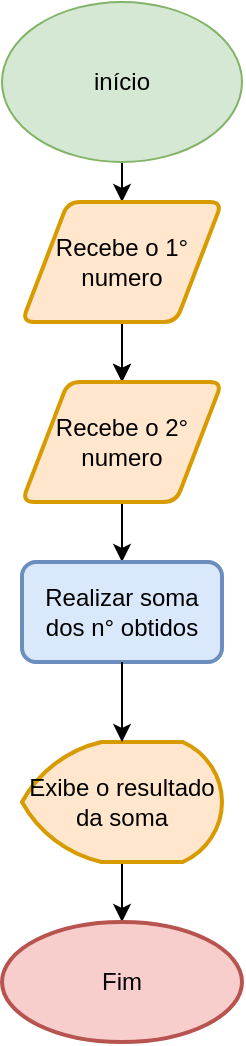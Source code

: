 <mxfile version="26.0.14" pages="4">
  <diagram name="Página-1" id="TaI11Co3SjsQFdDWkw0S">
    <mxGraphModel dx="1050" dy="574" grid="1" gridSize="10" guides="1" tooltips="1" connect="1" arrows="1" fold="1" page="1" pageScale="1" pageWidth="827" pageHeight="1169" math="0" shadow="0">
      <root>
        <mxCell id="0" />
        <mxCell id="1" parent="0" />
        <mxCell id="RQAkhsI0-Qx0IGG4ApZQ-5" style="edgeStyle=orthogonalEdgeStyle;rounded=0;orthogonalLoop=1;jettySize=auto;html=1;exitX=0.5;exitY=1;exitDx=0;exitDy=0;" edge="1" parent="1" source="RQAkhsI0-Qx0IGG4ApZQ-1" target="RQAkhsI0-Qx0IGG4ApZQ-2">
          <mxGeometry relative="1" as="geometry">
            <Array as="points" />
          </mxGeometry>
        </mxCell>
        <mxCell id="RQAkhsI0-Qx0IGG4ApZQ-1" value="início" style="ellipse;whiteSpace=wrap;html=1;fillColor=#d5e8d4;strokeColor=#82b366;" vertex="1" parent="1">
          <mxGeometry x="220" y="100" width="120" height="80" as="geometry" />
        </mxCell>
        <mxCell id="RQAkhsI0-Qx0IGG4ApZQ-4" style="edgeStyle=orthogonalEdgeStyle;rounded=0;orthogonalLoop=1;jettySize=auto;html=1;exitX=0.5;exitY=1;exitDx=0;exitDy=0;entryX=0.5;entryY=0;entryDx=0;entryDy=0;" edge="1" parent="1" source="RQAkhsI0-Qx0IGG4ApZQ-2" target="RQAkhsI0-Qx0IGG4ApZQ-3">
          <mxGeometry relative="1" as="geometry" />
        </mxCell>
        <mxCell id="RQAkhsI0-Qx0IGG4ApZQ-6" style="edgeStyle=orthogonalEdgeStyle;rounded=0;orthogonalLoop=1;jettySize=auto;html=1;" edge="1" parent="1" source="RQAkhsI0-Qx0IGG4ApZQ-2" target="RQAkhsI0-Qx0IGG4ApZQ-3">
          <mxGeometry relative="1" as="geometry" />
        </mxCell>
        <mxCell id="RQAkhsI0-Qx0IGG4ApZQ-2" value="Recebe o 1° numero" style="shape=parallelogram;html=1;strokeWidth=2;perimeter=parallelogramPerimeter;whiteSpace=wrap;rounded=1;arcSize=12;size=0.23;fillColor=#ffe6cc;strokeColor=#d79b00;" vertex="1" parent="1">
          <mxGeometry x="230" y="200" width="100" height="60" as="geometry" />
        </mxCell>
        <mxCell id="RQAkhsI0-Qx0IGG4ApZQ-8" style="edgeStyle=orthogonalEdgeStyle;rounded=0;orthogonalLoop=1;jettySize=auto;html=1;exitX=0.5;exitY=1;exitDx=0;exitDy=0;entryX=0.5;entryY=0;entryDx=0;entryDy=0;" edge="1" parent="1" source="RQAkhsI0-Qx0IGG4ApZQ-3" target="RQAkhsI0-Qx0IGG4ApZQ-7">
          <mxGeometry relative="1" as="geometry" />
        </mxCell>
        <mxCell id="RQAkhsI0-Qx0IGG4ApZQ-3" value="Recebe o 2° numero" style="shape=parallelogram;html=1;strokeWidth=2;perimeter=parallelogramPerimeter;whiteSpace=wrap;rounded=1;arcSize=12;size=0.23;fillColor=#ffe6cc;strokeColor=#d79b00;" vertex="1" parent="1">
          <mxGeometry x="230" y="290" width="100" height="60" as="geometry" />
        </mxCell>
        <mxCell id="RQAkhsI0-Qx0IGG4ApZQ-7" value="Realizar soma dos n° obtidos" style="rounded=1;whiteSpace=wrap;html=1;absoluteArcSize=1;arcSize=14;strokeWidth=2;fillColor=#dae8fc;strokeColor=#6c8ebf;" vertex="1" parent="1">
          <mxGeometry x="230" y="380" width="100" height="50" as="geometry" />
        </mxCell>
        <mxCell id="RQAkhsI0-Qx0IGG4ApZQ-12" style="edgeStyle=orthogonalEdgeStyle;rounded=0;orthogonalLoop=1;jettySize=auto;html=1;exitX=0.5;exitY=1;exitDx=0;exitDy=0;exitPerimeter=0;" edge="1" parent="1" source="RQAkhsI0-Qx0IGG4ApZQ-9" target="RQAkhsI0-Qx0IGG4ApZQ-11">
          <mxGeometry relative="1" as="geometry" />
        </mxCell>
        <mxCell id="RQAkhsI0-Qx0IGG4ApZQ-9" value="Exibe o resultado da soma" style="strokeWidth=2;html=1;shape=mxgraph.flowchart.display;whiteSpace=wrap;fillColor=#ffe6cc;strokeColor=#d79b00;" vertex="1" parent="1">
          <mxGeometry x="230" y="470" width="100" height="60" as="geometry" />
        </mxCell>
        <mxCell id="RQAkhsI0-Qx0IGG4ApZQ-10" style="edgeStyle=orthogonalEdgeStyle;rounded=0;orthogonalLoop=1;jettySize=auto;html=1;exitX=0.5;exitY=1;exitDx=0;exitDy=0;entryX=0.5;entryY=0;entryDx=0;entryDy=0;entryPerimeter=0;" edge="1" parent="1" source="RQAkhsI0-Qx0IGG4ApZQ-7" target="RQAkhsI0-Qx0IGG4ApZQ-9">
          <mxGeometry relative="1" as="geometry" />
        </mxCell>
        <mxCell id="RQAkhsI0-Qx0IGG4ApZQ-11" value="Fim" style="strokeWidth=2;html=1;shape=mxgraph.flowchart.start_1;whiteSpace=wrap;fillColor=#f8cecc;strokeColor=#b85450;" vertex="1" parent="1">
          <mxGeometry x="220" y="560" width="120" height="60" as="geometry" />
        </mxCell>
      </root>
    </mxGraphModel>
  </diagram>
  <diagram id="i2djb1S3AocI9PZ9tpR0" name="Página-2">
    <mxGraphModel dx="1050" dy="574" grid="1" gridSize="10" guides="1" tooltips="1" connect="1" arrows="1" fold="1" page="1" pageScale="1" pageWidth="827" pageHeight="1169" math="0" shadow="0">
      <root>
        <mxCell id="0" />
        <mxCell id="1" parent="0" />
        <mxCell id="5oAMcG4v_PDFgeQik5Qv-3" style="edgeStyle=orthogonalEdgeStyle;rounded=0;orthogonalLoop=1;jettySize=auto;html=1;exitX=0.5;exitY=1;exitDx=0;exitDy=0;exitPerimeter=0;entryX=0.5;entryY=0;entryDx=0;entryDy=0;" edge="1" parent="1" source="QSSfYTuP0AgkWYYQqviw-1" target="5oAMcG4v_PDFgeQik5Qv-1">
          <mxGeometry relative="1" as="geometry" />
        </mxCell>
        <mxCell id="QSSfYTuP0AgkWYYQqviw-1" value="Início" style="strokeWidth=2;html=1;shape=mxgraph.flowchart.start_1;whiteSpace=wrap;fillColor=#d5e8d4;strokeColor=#82b366;" vertex="1" parent="1">
          <mxGeometry x="364" y="150" width="100" height="60" as="geometry" />
        </mxCell>
        <mxCell id="5oAMcG4v_PDFgeQik5Qv-4" value="" style="edgeStyle=orthogonalEdgeStyle;rounded=0;orthogonalLoop=1;jettySize=auto;html=1;" edge="1" parent="1" source="5oAMcG4v_PDFgeQik5Qv-1" target="5oAMcG4v_PDFgeQik5Qv-2">
          <mxGeometry relative="1" as="geometry" />
        </mxCell>
        <mxCell id="5oAMcG4v_PDFgeQik5Qv-1" value="Obtenha a base" style="shape=parallelogram;html=1;strokeWidth=2;perimeter=parallelogramPerimeter;whiteSpace=wrap;rounded=1;arcSize=12;size=0.23;fillColor=#ffe6cc;strokeColor=#d79b00;" vertex="1" parent="1">
          <mxGeometry x="364" y="250" width="106" height="70" as="geometry" />
        </mxCell>
        <mxCell id="1Sdaf6b2tYfZoiBSpnTJ-1" value="" style="edgeStyle=orthogonalEdgeStyle;rounded=0;orthogonalLoop=1;jettySize=auto;html=1;" edge="1" parent="1" source="5oAMcG4v_PDFgeQik5Qv-2" target="m7vCpeLMC_COT6AnyUTQ-1">
          <mxGeometry relative="1" as="geometry" />
        </mxCell>
        <mxCell id="5oAMcG4v_PDFgeQik5Qv-2" value="Obtenha a altura" style="shape=parallelogram;html=1;strokeWidth=2;perimeter=parallelogramPerimeter;whiteSpace=wrap;rounded=1;arcSize=12;size=0.23;fillColor=#ffe6cc;strokeColor=#d79b00;" vertex="1" parent="1">
          <mxGeometry x="361" y="370" width="106" height="70" as="geometry" />
        </mxCell>
        <mxCell id="QVKHc5tfvNcm84nUr_KZ-2" value="" style="edgeStyle=orthogonalEdgeStyle;rounded=0;orthogonalLoop=1;jettySize=auto;html=1;" edge="1" parent="1" source="m7vCpeLMC_COT6AnyUTQ-1" target="QVKHc5tfvNcm84nUr_KZ-1">
          <mxGeometry relative="1" as="geometry" />
        </mxCell>
        <mxCell id="m7vCpeLMC_COT6AnyUTQ-1" value="Realizar os calculos" style="rounded=1;whiteSpace=wrap;html=1;absoluteArcSize=1;arcSize=14;strokeWidth=2;fillColor=#dae8fc;strokeColor=#6c8ebf;" vertex="1" parent="1">
          <mxGeometry x="364" y="480" width="100" height="50" as="geometry" />
        </mxCell>
        <mxCell id="Ma89ftJIJutscbflMlO6-2" value="" style="edgeStyle=orthogonalEdgeStyle;rounded=0;orthogonalLoop=1;jettySize=auto;html=1;" edge="1" parent="1" source="QVKHc5tfvNcm84nUr_KZ-1" target="Ma89ftJIJutscbflMlO6-1">
          <mxGeometry relative="1" as="geometry" />
        </mxCell>
        <mxCell id="QVKHc5tfvNcm84nUr_KZ-1" value="exiba o resultado" style="strokeWidth=2;html=1;shape=mxgraph.flowchart.display;whiteSpace=wrap;fillColor=#ffe6cc;strokeColor=#d79b00;" vertex="1" parent="1">
          <mxGeometry x="364" y="560" width="100" height="60" as="geometry" />
        </mxCell>
        <mxCell id="Ma89ftJIJutscbflMlO6-1" value="Fim" style="strokeWidth=2;html=1;shape=mxgraph.flowchart.start_1;whiteSpace=wrap;fillColor=#f8cecc;strokeColor=#b85450;" vertex="1" parent="1">
          <mxGeometry x="364" y="650" width="100" height="60" as="geometry" />
        </mxCell>
      </root>
    </mxGraphModel>
  </diagram>
  <diagram id="E2kLCmXmbOT1ZnlEsWfg" name="Página-3">
    <mxGraphModel dx="1050" dy="574" grid="1" gridSize="10" guides="1" tooltips="1" connect="1" arrows="1" fold="1" page="1" pageScale="1" pageWidth="827" pageHeight="1169" math="0" shadow="0">
      <root>
        <mxCell id="0" />
        <mxCell id="1" parent="0" />
        <mxCell id="UoujrgN7sC0ODliCeehT-1" style="edgeStyle=orthogonalEdgeStyle;rounded=0;orthogonalLoop=1;jettySize=auto;html=1;exitX=0.5;exitY=1;exitDx=0;exitDy=0;" edge="1" parent="1" source="UoujrgN7sC0ODliCeehT-2" target="UoujrgN7sC0ODliCeehT-5">
          <mxGeometry relative="1" as="geometry">
            <Array as="points" />
          </mxGeometry>
        </mxCell>
        <mxCell id="UoujrgN7sC0ODliCeehT-2" value="início" style="ellipse;whiteSpace=wrap;html=1;fillColor=#d5e8d4;strokeColor=#82b366;" vertex="1" parent="1">
          <mxGeometry x="370" y="60" width="120" height="80" as="geometry" />
        </mxCell>
        <mxCell id="UoujrgN7sC0ODliCeehT-4" style="edgeStyle=orthogonalEdgeStyle;rounded=0;orthogonalLoop=1;jettySize=auto;html=1;entryX=0.5;entryY=0;entryDx=0;entryDy=0;" edge="1" parent="1" source="UoujrgN7sC0ODliCeehT-5" target="UoujrgN7sC0ODliCeehT-13">
          <mxGeometry relative="1" as="geometry">
            <mxPoint x="430" y="250" as="targetPoint" />
          </mxGeometry>
        </mxCell>
        <mxCell id="UoujrgN7sC0ODliCeehT-5" value="obtenha um numero" style="shape=parallelogram;html=1;strokeWidth=2;perimeter=parallelogramPerimeter;whiteSpace=wrap;rounded=1;arcSize=12;size=0.23;fillColor=#ffe6cc;strokeColor=#d79b00;" vertex="1" parent="1">
          <mxGeometry x="380" y="160" width="100" height="60" as="geometry" />
        </mxCell>
        <mxCell id="UoujrgN7sC0ODliCeehT-17" value="" style="edgeStyle=orthogonalEdgeStyle;rounded=0;orthogonalLoop=1;jettySize=auto;html=1;" edge="1" parent="1" source="UoujrgN7sC0ODliCeehT-13" target="UoujrgN7sC0ODliCeehT-16">
          <mxGeometry relative="1" as="geometry" />
        </mxCell>
        <mxCell id="UoujrgN7sC0ODliCeehT-13" value="calcule o dobro" style="rounded=1;whiteSpace=wrap;html=1;absoluteArcSize=1;arcSize=14;strokeWidth=2;fillColor=#dae8fc;strokeColor=#6c8ebf;" vertex="1" parent="1">
          <mxGeometry x="380" y="270" width="100" height="50" as="geometry" />
        </mxCell>
        <mxCell id="UoujrgN7sC0ODliCeehT-19" style="edgeStyle=orthogonalEdgeStyle;rounded=0;orthogonalLoop=1;jettySize=auto;html=1;" edge="1" parent="1" source="UoujrgN7sC0ODliCeehT-16" target="UoujrgN7sC0ODliCeehT-18">
          <mxGeometry relative="1" as="geometry" />
        </mxCell>
        <mxCell id="UoujrgN7sC0ODliCeehT-16" value="calcule a metade do numero" style="rounded=1;whiteSpace=wrap;html=1;absoluteArcSize=1;arcSize=14;strokeWidth=2;fillColor=#dae8fc;strokeColor=#6c8ebf;" vertex="1" parent="1">
          <mxGeometry x="380" y="350" width="100" height="50" as="geometry" />
        </mxCell>
        <mxCell id="UoujrgN7sC0ODliCeehT-21" value="" style="edgeStyle=orthogonalEdgeStyle;rounded=0;orthogonalLoop=1;jettySize=auto;html=1;" edge="1" parent="1" source="UoujrgN7sC0ODliCeehT-18" target="UoujrgN7sC0ODliCeehT-20">
          <mxGeometry relative="1" as="geometry" />
        </mxCell>
        <mxCell id="UoujrgN7sC0ODliCeehT-18" value="exiba o dobro" style="strokeWidth=2;html=1;shape=mxgraph.flowchart.display;whiteSpace=wrap;fillColor=#fff2cc;strokeColor=#d6b656;" vertex="1" parent="1">
          <mxGeometry x="380" y="450" width="100" height="60" as="geometry" />
        </mxCell>
        <mxCell id="UoujrgN7sC0ODliCeehT-24" value="" style="edgeStyle=orthogonalEdgeStyle;rounded=0;orthogonalLoop=1;jettySize=auto;html=1;" edge="1" parent="1" source="UoujrgN7sC0ODliCeehT-20" target="UoujrgN7sC0ODliCeehT-23">
          <mxGeometry relative="1" as="geometry" />
        </mxCell>
        <mxCell id="UoujrgN7sC0ODliCeehT-20" value="exiba a metade" style="strokeWidth=2;html=1;shape=mxgraph.flowchart.display;whiteSpace=wrap;fillColor=#fff2cc;strokeColor=#d6b656;" vertex="1" parent="1">
          <mxGeometry x="380" y="540" width="100" height="60" as="geometry" />
        </mxCell>
        <mxCell id="UoujrgN7sC0ODliCeehT-22" style="edgeStyle=orthogonalEdgeStyle;rounded=0;orthogonalLoop=1;jettySize=auto;html=1;exitX=0.5;exitY=0;exitDx=0;exitDy=0;entryX=0.5;entryY=0.2;entryDx=0;entryDy=0;entryPerimeter=0;fillColor=#dae8fc;strokeColor=#6c8ebf;" edge="1" parent="1" source="UoujrgN7sC0ODliCeehT-13" target="UoujrgN7sC0ODliCeehT-13">
          <mxGeometry relative="1" as="geometry" />
        </mxCell>
        <mxCell id="UoujrgN7sC0ODliCeehT-23" value="Fim" style="ellipse;whiteSpace=wrap;html=1;fillColor=#f8cecc;strokeColor=#b85450;" vertex="1" parent="1">
          <mxGeometry x="370" y="630" width="120" height="80" as="geometry" />
        </mxCell>
      </root>
    </mxGraphModel>
  </diagram>
  <diagram id="FGykX1fN9atnAUArxkq_" name="Página-4">
    <mxGraphModel dx="1050" dy="574" grid="1" gridSize="10" guides="1" tooltips="1" connect="1" arrows="1" fold="1" page="1" pageScale="1" pageWidth="827" pageHeight="1169" math="0" shadow="0">
      <root>
        <mxCell id="0" />
        <mxCell id="1" parent="0" />
        <mxCell id="adwvZwYp6TvHB-TOPoHW-1" style="edgeStyle=orthogonalEdgeStyle;rounded=0;orthogonalLoop=1;jettySize=auto;html=1;exitX=0.5;exitY=1;exitDx=0;exitDy=0;" edge="1" parent="1" source="adwvZwYp6TvHB-TOPoHW-2" target="adwvZwYp6TvHB-TOPoHW-5">
          <mxGeometry relative="1" as="geometry">
            <Array as="points" />
          </mxGeometry>
        </mxCell>
        <mxCell id="adwvZwYp6TvHB-TOPoHW-2" value="início" style="ellipse;whiteSpace=wrap;html=1;fillColor=#d5e8d4;strokeColor=#82b366;" vertex="1" parent="1">
          <mxGeometry x="220" y="100" width="120" height="80" as="geometry" />
        </mxCell>
        <mxCell id="adwvZwYp6TvHB-TOPoHW-16" value="" style="edgeStyle=orthogonalEdgeStyle;rounded=0;orthogonalLoop=1;jettySize=auto;html=1;" edge="1" parent="1" source="adwvZwYp6TvHB-TOPoHW-5" target="adwvZwYp6TvHB-TOPoHW-14">
          <mxGeometry relative="1" as="geometry" />
        </mxCell>
        <mxCell id="adwvZwYp6TvHB-TOPoHW-5" value="Recebe o 1° numero" style="shape=parallelogram;html=1;strokeWidth=2;perimeter=parallelogramPerimeter;whiteSpace=wrap;rounded=1;arcSize=12;size=0.23;fillColor=#ffe6cc;strokeColor=#d79b00;" vertex="1" parent="1">
          <mxGeometry x="230" y="200" width="100" height="60" as="geometry" />
        </mxCell>
        <mxCell id="adwvZwYp6TvHB-TOPoHW-12" value="Fim" style="strokeWidth=2;html=1;shape=mxgraph.flowchart.start_1;whiteSpace=wrap;fillColor=#f8cecc;strokeColor=#b85450;" vertex="1" parent="1">
          <mxGeometry x="220" y="530" width="120" height="60" as="geometry" />
        </mxCell>
        <mxCell id="adwvZwYp6TvHB-TOPoHW-14" value="o numero é impar?" style="strokeWidth=2;html=1;shape=mxgraph.flowchart.decision;whiteSpace=wrap;fillColor=#e1d5e7;strokeColor=#9673a6;" vertex="1" parent="1">
          <mxGeometry x="230" y="310" width="100" height="100" as="geometry" />
        </mxCell>
        <mxCell id="adwvZwYp6TvHB-TOPoHW-27" value="o numero é impar" style="strokeWidth=2;html=1;shape=mxgraph.flowchart.display;whiteSpace=wrap;fillColor=#6a00ff;fontColor=#ffffff;strokeColor=#3700CC;" vertex="1" parent="1">
          <mxGeometry x="100" y="430" width="100" height="60" as="geometry" />
        </mxCell>
        <mxCell id="adwvZwYp6TvHB-TOPoHW-28" value="o numero é par" style="strokeWidth=2;html=1;shape=mxgraph.flowchart.display;whiteSpace=wrap;fillColor=#6a00ff;fontColor=#ffffff;strokeColor=#3700CC;" vertex="1" parent="1">
          <mxGeometry x="390" y="430" width="100" height="60" as="geometry" />
        </mxCell>
        <mxCell id="adwvZwYp6TvHB-TOPoHW-29" style="edgeStyle=orthogonalEdgeStyle;rounded=0;orthogonalLoop=1;jettySize=auto;html=1;exitX=1;exitY=0.5;exitDx=0;exitDy=0;exitPerimeter=0;entryX=0.5;entryY=0;entryDx=0;entryDy=0;entryPerimeter=0;" edge="1" parent="1" source="adwvZwYp6TvHB-TOPoHW-14" target="adwvZwYp6TvHB-TOPoHW-28">
          <mxGeometry relative="1" as="geometry">
            <mxPoint x="430" y="420" as="targetPoint" />
          </mxGeometry>
        </mxCell>
        <mxCell id="adwvZwYp6TvHB-TOPoHW-30" style="edgeStyle=orthogonalEdgeStyle;rounded=0;orthogonalLoop=1;jettySize=auto;html=1;exitX=0;exitY=0.5;exitDx=0;exitDy=0;exitPerimeter=0;entryX=0.5;entryY=0;entryDx=0;entryDy=0;entryPerimeter=0;" edge="1" parent="1" source="adwvZwYp6TvHB-TOPoHW-14" target="adwvZwYp6TvHB-TOPoHW-27">
          <mxGeometry relative="1" as="geometry" />
        </mxCell>
        <mxCell id="adwvZwYp6TvHB-TOPoHW-32" style="edgeStyle=orthogonalEdgeStyle;rounded=0;orthogonalLoop=1;jettySize=auto;html=1;exitX=0.5;exitY=1;exitDx=0;exitDy=0;exitPerimeter=0;entryX=0;entryY=0.5;entryDx=0;entryDy=0;entryPerimeter=0;" edge="1" parent="1" source="adwvZwYp6TvHB-TOPoHW-27" target="adwvZwYp6TvHB-TOPoHW-12">
          <mxGeometry relative="1" as="geometry" />
        </mxCell>
        <mxCell id="adwvZwYp6TvHB-TOPoHW-33" style="edgeStyle=orthogonalEdgeStyle;rounded=0;orthogonalLoop=1;jettySize=auto;html=1;exitX=0.5;exitY=1;exitDx=0;exitDy=0;exitPerimeter=0;entryX=1;entryY=0.5;entryDx=0;entryDy=0;entryPerimeter=0;" edge="1" parent="1" source="adwvZwYp6TvHB-TOPoHW-28" target="adwvZwYp6TvHB-TOPoHW-12">
          <mxGeometry relative="1" as="geometry" />
        </mxCell>
        <mxCell id="adwvZwYp6TvHB-TOPoHW-34" style="edgeStyle=orthogonalEdgeStyle;rounded=0;orthogonalLoop=1;jettySize=auto;html=1;exitX=0.5;exitY=1;exitDx=0;exitDy=0;" edge="1" source="adwvZwYp6TvHB-TOPoHW-35" target="adwvZwYp6TvHB-TOPoHW-37" parent="1">
          <mxGeometry relative="1" as="geometry">
            <Array as="points" />
          </mxGeometry>
        </mxCell>
        <mxCell id="adwvZwYp6TvHB-TOPoHW-35" value="início" style="ellipse;whiteSpace=wrap;html=1;fillColor=#d5e8d4;strokeColor=#82b366;" vertex="1" parent="1">
          <mxGeometry x="620" y="100" width="120" height="80" as="geometry" />
        </mxCell>
        <mxCell id="adwvZwYp6TvHB-TOPoHW-36" value="" style="edgeStyle=orthogonalEdgeStyle;rounded=0;orthogonalLoop=1;jettySize=auto;html=1;" edge="1" source="adwvZwYp6TvHB-TOPoHW-37" target="adwvZwYp6TvHB-TOPoHW-39" parent="1">
          <mxGeometry relative="1" as="geometry" />
        </mxCell>
        <mxCell id="adwvZwYp6TvHB-TOPoHW-37" value="Obter a idade da pessoa" style="shape=parallelogram;html=1;strokeWidth=2;perimeter=parallelogramPerimeter;whiteSpace=wrap;rounded=1;arcSize=12;size=0.23;fillColor=#ffe6cc;strokeColor=#d79b00;" vertex="1" parent="1">
          <mxGeometry x="630" y="200" width="100" height="60" as="geometry" />
        </mxCell>
        <mxCell id="adwvZwYp6TvHB-TOPoHW-38" value="Fim" style="strokeWidth=2;html=1;shape=mxgraph.flowchart.start_1;whiteSpace=wrap;fillColor=#f8cecc;strokeColor=#b85450;" vertex="1" parent="1">
          <mxGeometry x="620" y="530" width="120" height="60" as="geometry" />
        </mxCell>
        <mxCell id="adwvZwYp6TvHB-TOPoHW-39" value="A idade é &amp;gt;=18?" style="strokeWidth=2;html=1;shape=mxgraph.flowchart.decision;whiteSpace=wrap;fillColor=#e1d5e7;strokeColor=#9673a6;" vertex="1" parent="1">
          <mxGeometry x="630" y="310" width="100" height="100" as="geometry" />
        </mxCell>
        <mxCell id="adwvZwYp6TvHB-TOPoHW-40" value="ainda não pode dirigir" style="strokeWidth=2;html=1;shape=mxgraph.flowchart.display;whiteSpace=wrap;fillColor=#6a00ff;fontColor=#ffffff;strokeColor=#3700CC;" vertex="1" parent="1">
          <mxGeometry x="500" y="430" width="100" height="60" as="geometry" />
        </mxCell>
        <mxCell id="adwvZwYp6TvHB-TOPoHW-41" value="pode dirigir" style="strokeWidth=2;html=1;shape=mxgraph.flowchart.display;whiteSpace=wrap;fillColor=#6a00ff;fontColor=#ffffff;strokeColor=#3700CC;" vertex="1" parent="1">
          <mxGeometry x="790" y="430" width="100" height="60" as="geometry" />
        </mxCell>
        <mxCell id="adwvZwYp6TvHB-TOPoHW-42" style="edgeStyle=orthogonalEdgeStyle;rounded=0;orthogonalLoop=1;jettySize=auto;html=1;exitX=1;exitY=0.5;exitDx=0;exitDy=0;exitPerimeter=0;entryX=0.5;entryY=0;entryDx=0;entryDy=0;entryPerimeter=0;" edge="1" source="adwvZwYp6TvHB-TOPoHW-39" target="adwvZwYp6TvHB-TOPoHW-41" parent="1">
          <mxGeometry relative="1" as="geometry">
            <mxPoint x="830" y="420" as="targetPoint" />
          </mxGeometry>
        </mxCell>
        <mxCell id="adwvZwYp6TvHB-TOPoHW-43" style="edgeStyle=orthogonalEdgeStyle;rounded=0;orthogonalLoop=1;jettySize=auto;html=1;exitX=0;exitY=0.5;exitDx=0;exitDy=0;exitPerimeter=0;entryX=0.5;entryY=0;entryDx=0;entryDy=0;entryPerimeter=0;" edge="1" source="adwvZwYp6TvHB-TOPoHW-39" target="adwvZwYp6TvHB-TOPoHW-40" parent="1">
          <mxGeometry relative="1" as="geometry" />
        </mxCell>
        <mxCell id="adwvZwYp6TvHB-TOPoHW-44" style="edgeStyle=orthogonalEdgeStyle;rounded=0;orthogonalLoop=1;jettySize=auto;html=1;exitX=0.5;exitY=1;exitDx=0;exitDy=0;exitPerimeter=0;entryX=0;entryY=0.5;entryDx=0;entryDy=0;entryPerimeter=0;" edge="1" source="adwvZwYp6TvHB-TOPoHW-40" target="adwvZwYp6TvHB-TOPoHW-38" parent="1">
          <mxGeometry relative="1" as="geometry" />
        </mxCell>
        <mxCell id="adwvZwYp6TvHB-TOPoHW-45" style="edgeStyle=orthogonalEdgeStyle;rounded=0;orthogonalLoop=1;jettySize=auto;html=1;exitX=0.5;exitY=1;exitDx=0;exitDy=0;exitPerimeter=0;entryX=1;entryY=0.5;entryDx=0;entryDy=0;entryPerimeter=0;" edge="1" source="adwvZwYp6TvHB-TOPoHW-41" target="adwvZwYp6TvHB-TOPoHW-38" parent="1">
          <mxGeometry relative="1" as="geometry" />
        </mxCell>
        <mxCell id="adwvZwYp6TvHB-TOPoHW-46" style="edgeStyle=orthogonalEdgeStyle;rounded=0;orthogonalLoop=1;jettySize=auto;html=1;exitX=0.5;exitY=1;exitDx=0;exitDy=0;" edge="1" source="adwvZwYp6TvHB-TOPoHW-47" target="adwvZwYp6TvHB-TOPoHW-49" parent="1">
          <mxGeometry relative="1" as="geometry">
            <Array as="points" />
          </mxGeometry>
        </mxCell>
        <mxCell id="adwvZwYp6TvHB-TOPoHW-47" value="início" style="ellipse;whiteSpace=wrap;html=1;fillColor=#d5e8d4;strokeColor=#82b366;" vertex="1" parent="1">
          <mxGeometry x="1240" y="80" width="120" height="80" as="geometry" />
        </mxCell>
        <mxCell id="adwvZwYp6TvHB-TOPoHW-48" value="" style="edgeStyle=orthogonalEdgeStyle;rounded=0;orthogonalLoop=1;jettySize=auto;html=1;" edge="1" source="adwvZwYp6TvHB-TOPoHW-49" target="adwvZwYp6TvHB-TOPoHW-51" parent="1">
          <mxGeometry relative="1" as="geometry" />
        </mxCell>
        <mxCell id="adwvZwYp6TvHB-TOPoHW-49" value="Obter a idade da pessoa" style="shape=parallelogram;html=1;strokeWidth=2;perimeter=parallelogramPerimeter;whiteSpace=wrap;rounded=1;arcSize=12;size=0.23;fillColor=#ffe6cc;strokeColor=#d79b00;" vertex="1" parent="1">
          <mxGeometry x="1250" y="180" width="100" height="60" as="geometry" />
        </mxCell>
        <mxCell id="adwvZwYp6TvHB-TOPoHW-66" value="" style="edgeStyle=orthogonalEdgeStyle;rounded=0;orthogonalLoop=1;jettySize=auto;html=1;" edge="1" parent="1" source="adwvZwYp6TvHB-TOPoHW-51" target="adwvZwYp6TvHB-TOPoHW-62">
          <mxGeometry relative="1" as="geometry" />
        </mxCell>
        <mxCell id="adwvZwYp6TvHB-TOPoHW-51" value="temperatura&amp;nbsp;&lt;div&gt;&amp;lt;=0?&lt;/div&gt;" style="strokeWidth=2;html=1;shape=mxgraph.flowchart.decision;whiteSpace=wrap;fillColor=#e1d5e7;strokeColor=#9673a6;" vertex="1" parent="1">
          <mxGeometry x="1250" y="290" width="100" height="100" as="geometry" />
        </mxCell>
        <mxCell id="adwvZwYp6TvHB-TOPoHW-62" value="a temperatura&lt;div&gt;&amp;gt;=100?&lt;/div&gt;" style="rhombus;whiteSpace=wrap;html=1;fillColor=#e1d5e7;strokeColor=#9673a6;strokeWidth=2;" vertex="1" parent="1">
          <mxGeometry x="1440" y="300" width="80" height="80" as="geometry" />
        </mxCell>
        <mxCell id="adwvZwYp6TvHB-TOPoHW-64" value="não" style="text;html=1;align=center;verticalAlign=middle;resizable=0;points=[];autosize=1;strokeColor=none;fillColor=none;" vertex="1" parent="1">
          <mxGeometry x="1370" y="320" width="40" height="30" as="geometry" />
        </mxCell>
        <mxCell id="adwvZwYp6TvHB-TOPoHW-67" value="sim" style="text;html=1;align=center;verticalAlign=middle;resizable=0;points=[];autosize=1;strokeColor=none;fillColor=none;" vertex="1" parent="1">
          <mxGeometry x="1190" y="320" width="40" height="30" as="geometry" />
        </mxCell>
        <mxCell id="adwvZwYp6TvHB-TOPoHW-68" value="estado sólido" style="strokeWidth=2;html=1;shape=mxgraph.flowchart.display;whiteSpace=wrap;fillColor=#6a00ff;fontColor=#ffffff;strokeColor=#3700CC;" vertex="1" parent="1">
          <mxGeometry x="1120" y="400" width="100" height="60" as="geometry" />
        </mxCell>
        <mxCell id="adwvZwYp6TvHB-TOPoHW-69" style="edgeStyle=orthogonalEdgeStyle;rounded=0;orthogonalLoop=1;jettySize=auto;html=1;exitX=0;exitY=0.5;exitDx=0;exitDy=0;exitPerimeter=0;entryX=0.5;entryY=0;entryDx=0;entryDy=0;entryPerimeter=0;" edge="1" parent="1" source="adwvZwYp6TvHB-TOPoHW-51" target="adwvZwYp6TvHB-TOPoHW-68">
          <mxGeometry relative="1" as="geometry" />
        </mxCell>
        <mxCell id="adwvZwYp6TvHB-TOPoHW-71" value="estado gasoso" style="strokeWidth=2;html=1;shape=mxgraph.flowchart.display;whiteSpace=wrap;fillColor=#6a00ff;fontColor=#ffffff;strokeColor=#3700CC;" vertex="1" parent="1">
          <mxGeometry x="1554" y="460" width="100" height="60" as="geometry" />
        </mxCell>
        <mxCell id="adwvZwYp6TvHB-TOPoHW-72" value="estado liquido" style="strokeWidth=2;html=1;shape=mxgraph.flowchart.display;whiteSpace=wrap;fillColor=#6a00ff;fontColor=#ffffff;strokeColor=#3700CC;" vertex="1" parent="1">
          <mxGeometry x="1350" y="480" width="100" height="60" as="geometry" />
        </mxCell>
        <mxCell id="adwvZwYp6TvHB-TOPoHW-73" style="edgeStyle=orthogonalEdgeStyle;rounded=0;orthogonalLoop=1;jettySize=auto;html=1;exitX=0.5;exitY=1;exitDx=0;exitDy=0;entryX=0.5;entryY=0;entryDx=0;entryDy=0;entryPerimeter=0;" edge="1" parent="1" source="adwvZwYp6TvHB-TOPoHW-62" target="adwvZwYp6TvHB-TOPoHW-72">
          <mxGeometry relative="1" as="geometry" />
        </mxCell>
        <mxCell id="adwvZwYp6TvHB-TOPoHW-74" value="não" style="text;html=1;align=center;verticalAlign=middle;resizable=0;points=[];autosize=1;strokeColor=none;fillColor=none;" vertex="1" parent="1">
          <mxGeometry x="1415" y="410" width="40" height="30" as="geometry" />
        </mxCell>
        <mxCell id="adwvZwYp6TvHB-TOPoHW-75" style="edgeStyle=orthogonalEdgeStyle;rounded=0;orthogonalLoop=1;jettySize=auto;html=1;exitX=1;exitY=0.5;exitDx=0;exitDy=0;entryX=0.584;entryY=-0.013;entryDx=0;entryDy=0;entryPerimeter=0;" edge="1" parent="1" source="adwvZwYp6TvHB-TOPoHW-62" target="adwvZwYp6TvHB-TOPoHW-71">
          <mxGeometry relative="1" as="geometry" />
        </mxCell>
        <mxCell id="adwvZwYp6TvHB-TOPoHW-76" value="sim" style="text;html=1;align=center;verticalAlign=middle;resizable=0;points=[];autosize=1;strokeColor=none;fillColor=none;" vertex="1" parent="1">
          <mxGeometry x="1550" y="318" width="40" height="30" as="geometry" />
        </mxCell>
        <mxCell id="adwvZwYp6TvHB-TOPoHW-79" value="" style="edgeStyle=orthogonalEdgeStyle;rounded=0;orthogonalLoop=1;jettySize=auto;html=1;" edge="1" parent="1" source="adwvZwYp6TvHB-TOPoHW-77" target="adwvZwYp6TvHB-TOPoHW-78">
          <mxGeometry relative="1" as="geometry" />
        </mxCell>
        <mxCell id="adwvZwYp6TvHB-TOPoHW-77" value="inicio" style="strokeWidth=2;html=1;shape=mxgraph.flowchart.start_2;whiteSpace=wrap;fillColor=#f5f5f5;fontColor=#333333;strokeColor=#666666;" vertex="1" parent="1">
          <mxGeometry x="1922" y="80" width="100" height="100" as="geometry" />
        </mxCell>
        <mxCell id="adwvZwYp6TvHB-TOPoHW-78" value="definir o numero&lt;div&gt;inicial&lt;/div&gt;" style="strokeWidth=2;html=1;shape=mxgraph.flowchart.display;whiteSpace=wrap;fillColor=#dae8fc;strokeColor=#6c8ebf;" vertex="1" parent="1">
          <mxGeometry x="1910" y="235" width="100" height="60" as="geometry" />
        </mxCell>
        <mxCell id="adwvZwYp6TvHB-TOPoHW-97" style="edgeStyle=orthogonalEdgeStyle;rounded=0;orthogonalLoop=1;jettySize=auto;html=1;exitX=0.5;exitY=1;exitDx=0;exitDy=0;exitPerimeter=0;" edge="1" parent="1" source="adwvZwYp6TvHB-TOPoHW-82" target="adwvZwYp6TvHB-TOPoHW-84">
          <mxGeometry relative="1" as="geometry" />
        </mxCell>
        <mxCell id="adwvZwYp6TvHB-TOPoHW-82" value="o numero é &amp;lt;que 20" style="strokeWidth=2;html=1;shape=mxgraph.flowchart.decision;whiteSpace=wrap;fillColor=#f5f5f5;fontColor=#333333;strokeColor=#666666;" vertex="1" parent="1">
          <mxGeometry x="1870" y="330" width="180" height="80" as="geometry" />
        </mxCell>
        <mxCell id="adwvZwYp6TvHB-TOPoHW-90" value="" style="edgeStyle=orthogonalEdgeStyle;rounded=0;orthogonalLoop=1;jettySize=auto;html=1;" edge="1" parent="1" source="adwvZwYp6TvHB-TOPoHW-84" target="adwvZwYp6TvHB-TOPoHW-86">
          <mxGeometry relative="1" as="geometry" />
        </mxCell>
        <mxCell id="adwvZwYp6TvHB-TOPoHW-84" value="dizer o numero atual" style="shape=parallelogram;html=1;strokeWidth=2;perimeter=parallelogramPerimeter;whiteSpace=wrap;rounded=1;arcSize=12;size=0.23;fillColor=#dae8fc;strokeColor=#6c8ebf;" vertex="1" parent="1">
          <mxGeometry x="1910" y="450" width="100" height="60" as="geometry" />
        </mxCell>
        <mxCell id="adwvZwYp6TvHB-TOPoHW-91" style="edgeStyle=orthogonalEdgeStyle;rounded=0;orthogonalLoop=1;jettySize=auto;html=1;exitX=0;exitY=0.5;exitDx=0;exitDy=0;entryX=0.047;entryY=0.495;entryDx=0;entryDy=0;entryPerimeter=0;" edge="1" parent="1" source="adwvZwYp6TvHB-TOPoHW-86" target="adwvZwYp6TvHB-TOPoHW-82">
          <mxGeometry relative="1" as="geometry">
            <mxPoint x="1862" y="370" as="targetPoint" />
          </mxGeometry>
        </mxCell>
        <mxCell id="adwvZwYp6TvHB-TOPoHW-86" value="incrementar ao numero +2" style="rounded=1;whiteSpace=wrap;html=1;absoluteArcSize=1;arcSize=14;strokeWidth=2;fillColor=#f5f5f5;fontColor=#333333;strokeColor=#666666;" vertex="1" parent="1">
          <mxGeometry x="1903" y="550" width="114" height="40" as="geometry" />
        </mxCell>
        <mxCell id="adwvZwYp6TvHB-TOPoHW-92" value="fim" style="strokeWidth=2;html=1;shape=mxgraph.flowchart.start_2;whiteSpace=wrap;fillColor=#dae8fc;strokeColor=#6c8ebf;" vertex="1" parent="1">
          <mxGeometry x="1910" y="630" width="100" height="100" as="geometry" />
        </mxCell>
        <mxCell id="adwvZwYp6TvHB-TOPoHW-95" style="edgeStyle=orthogonalEdgeStyle;rounded=0;orthogonalLoop=1;jettySize=auto;html=1;exitX=1;exitY=0.5;exitDx=0;exitDy=0;exitPerimeter=0;entryX=1;entryY=0.5;entryDx=0;entryDy=0;entryPerimeter=0;" edge="1" parent="1" source="adwvZwYp6TvHB-TOPoHW-82" target="adwvZwYp6TvHB-TOPoHW-92">
          <mxGeometry relative="1" as="geometry" />
        </mxCell>
        <mxCell id="adwvZwYp6TvHB-TOPoHW-96" value="não" style="edgeLabel;html=1;align=center;verticalAlign=middle;resizable=0;points=[];" vertex="1" connectable="0" parent="adwvZwYp6TvHB-TOPoHW-95">
          <mxGeometry x="-0.926" relative="1" as="geometry">
            <mxPoint as="offset" />
          </mxGeometry>
        </mxCell>
        <mxCell id="adwvZwYp6TvHB-TOPoHW-98" style="edgeStyle=orthogonalEdgeStyle;rounded=0;orthogonalLoop=1;jettySize=auto;html=1;exitX=0.5;exitY=1;exitDx=0;exitDy=0;exitPerimeter=0;entryX=0.5;entryY=0;entryDx=0;entryDy=0;entryPerimeter=0;" edge="1" parent="1" source="adwvZwYp6TvHB-TOPoHW-78" target="adwvZwYp6TvHB-TOPoHW-82">
          <mxGeometry relative="1" as="geometry" />
        </mxCell>
        <mxCell id="adwvZwYp6TvHB-TOPoHW-100" value="sim" style="text;html=1;align=center;verticalAlign=middle;resizable=0;points=[];autosize=1;strokeColor=none;fillColor=none;" vertex="1" parent="1">
          <mxGeometry x="1962" y="408" width="40" height="30" as="geometry" />
        </mxCell>
      </root>
    </mxGraphModel>
  </diagram>
</mxfile>
